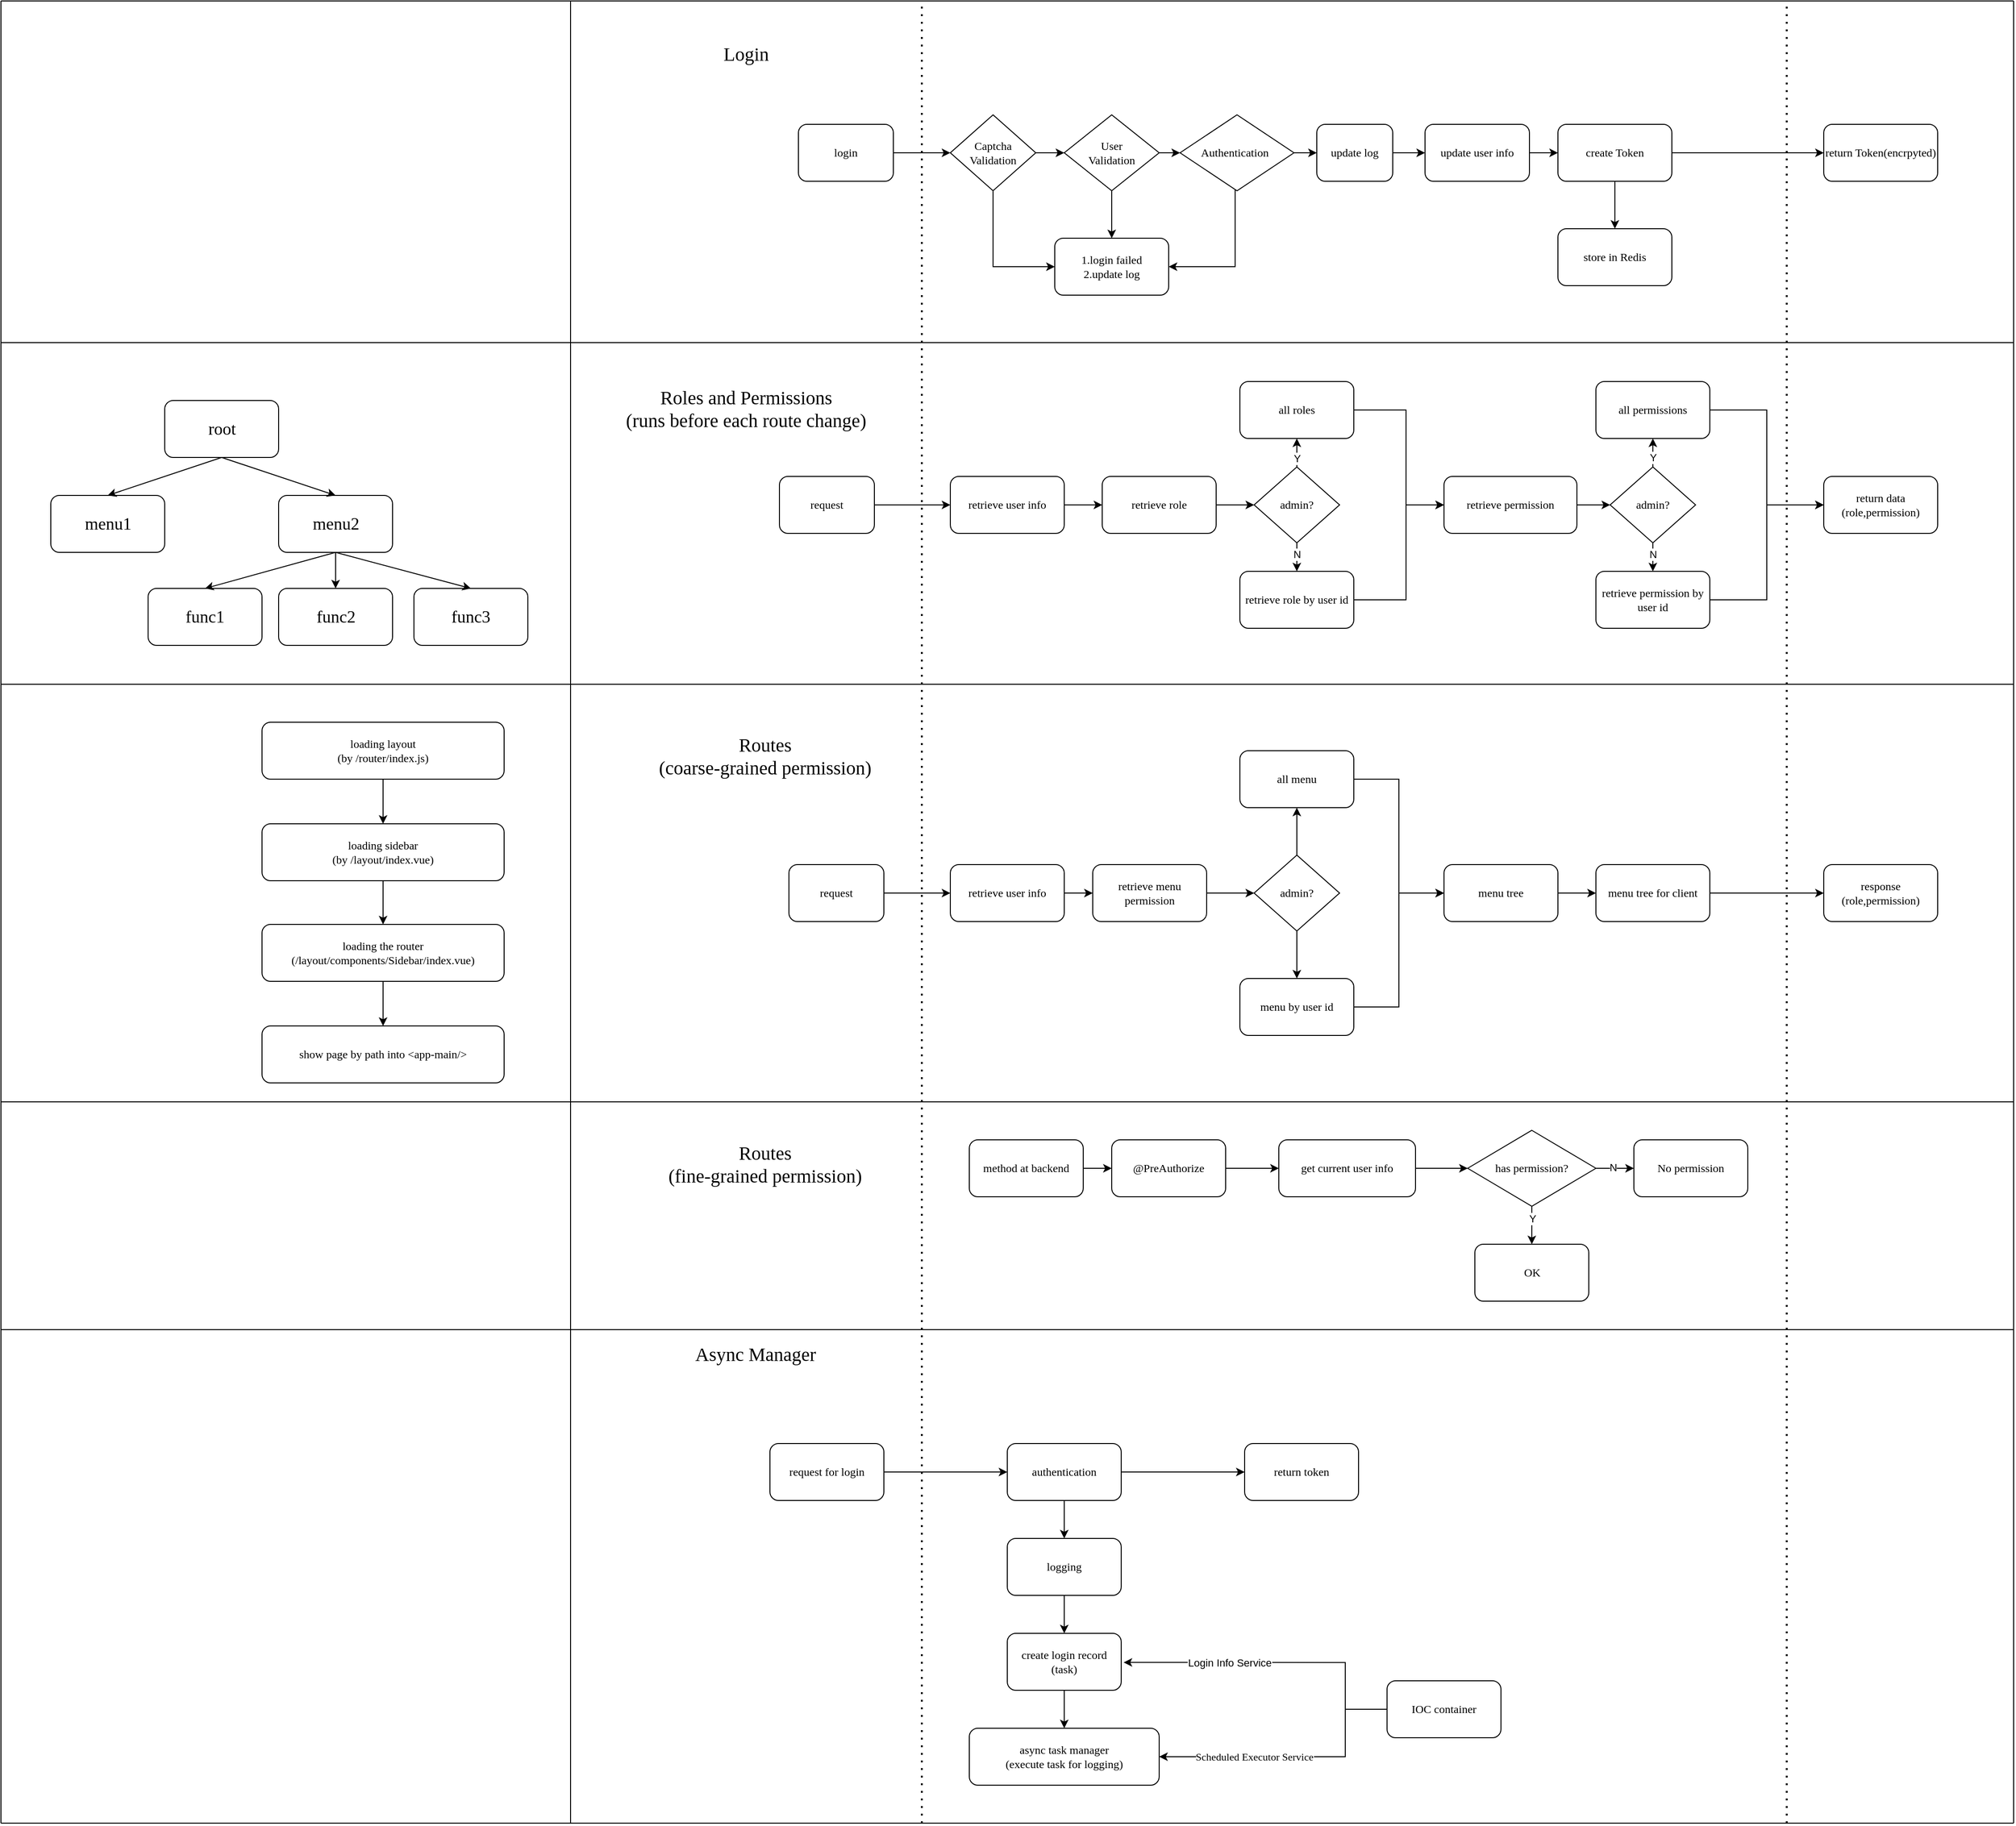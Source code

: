 <mxfile version="26.0.14" pages="2">
  <diagram name="Page-1" id="rQqcl2kig_iTycEZi-9l">
    <mxGraphModel dx="3664" dy="2986" grid="1" gridSize="10" guides="1" tooltips="1" connect="1" arrows="1" fold="1" page="1" pageScale="1" pageWidth="850" pageHeight="1100" math="0" shadow="0">
      <root>
        <mxCell id="0" />
        <mxCell id="1" parent="0" />
        <mxCell id="m5d_hZIyM7z54G5IkSNM-12" value="" style="edgeStyle=orthogonalEdgeStyle;rounded=0;orthogonalLoop=1;jettySize=auto;html=1;fontFamily=Verdana;fontSize=12;" parent="1" source="eg8aC_I5qG92ozN-rTJt-1" target="m5d_hZIyM7z54G5IkSNM-1" edge="1">
          <mxGeometry relative="1" as="geometry" />
        </mxCell>
        <mxCell id="eg8aC_I5qG92ozN-rTJt-1" value="&lt;font&gt;login&lt;/font&gt;" style="rounded=1;whiteSpace=wrap;html=1;fontFamily=Verdana;fontSize=12;" parent="1" vertex="1">
          <mxGeometry x="240" y="130" width="100" height="60" as="geometry" />
        </mxCell>
        <mxCell id="eg8aC_I5qG92ozN-rTJt-2" value="" style="endArrow=none;dashed=1;html=1;dashPattern=1 3;strokeWidth=2;rounded=0;fontFamily=Verdana;fontSize=12;" parent="1" edge="1">
          <mxGeometry width="50" height="50" relative="1" as="geometry">
            <mxPoint x="370" y="1920" as="sourcePoint" />
            <mxPoint x="370" as="targetPoint" />
          </mxGeometry>
        </mxCell>
        <mxCell id="m5d_hZIyM7z54G5IkSNM-14" style="edgeStyle=orthogonalEdgeStyle;rounded=0;orthogonalLoop=1;jettySize=auto;html=1;entryX=0;entryY=0.5;entryDx=0;entryDy=0;" parent="1" source="m5d_hZIyM7z54G5IkSNM-1" target="m5d_hZIyM7z54G5IkSNM-4" edge="1">
          <mxGeometry relative="1" as="geometry">
            <Array as="points">
              <mxPoint x="445" y="280" />
            </Array>
          </mxGeometry>
        </mxCell>
        <mxCell id="m5d_hZIyM7z54G5IkSNM-16" value="" style="edgeStyle=orthogonalEdgeStyle;rounded=0;orthogonalLoop=1;jettySize=auto;html=1;" parent="1" source="m5d_hZIyM7z54G5IkSNM-1" target="m5d_hZIyM7z54G5IkSNM-2" edge="1">
          <mxGeometry relative="1" as="geometry" />
        </mxCell>
        <mxCell id="m5d_hZIyM7z54G5IkSNM-1" value="&lt;font&gt;Captcha&lt;br&gt;Validation&lt;/font&gt;" style="rhombus;whiteSpace=wrap;html=1;fontFamily=Verdana;fontSize=12;" parent="1" vertex="1">
          <mxGeometry x="400" y="120" width="90" height="80" as="geometry" />
        </mxCell>
        <mxCell id="m5d_hZIyM7z54G5IkSNM-13" value="" style="edgeStyle=orthogonalEdgeStyle;rounded=0;orthogonalLoop=1;jettySize=auto;html=1;" parent="1" source="m5d_hZIyM7z54G5IkSNM-2" target="m5d_hZIyM7z54G5IkSNM-4" edge="1">
          <mxGeometry relative="1" as="geometry" />
        </mxCell>
        <mxCell id="m5d_hZIyM7z54G5IkSNM-17" value="" style="edgeStyle=orthogonalEdgeStyle;rounded=0;orthogonalLoop=1;jettySize=auto;html=1;" parent="1" source="m5d_hZIyM7z54G5IkSNM-2" target="m5d_hZIyM7z54G5IkSNM-3" edge="1">
          <mxGeometry relative="1" as="geometry" />
        </mxCell>
        <mxCell id="m5d_hZIyM7z54G5IkSNM-2" value="User&lt;div&gt;Validation&lt;/div&gt;" style="rhombus;whiteSpace=wrap;html=1;fontFamily=Verdana;fontSize=12;" parent="1" vertex="1">
          <mxGeometry x="520" y="120" width="100" height="80" as="geometry" />
        </mxCell>
        <mxCell id="m5d_hZIyM7z54G5IkSNM-15" style="edgeStyle=orthogonalEdgeStyle;rounded=0;orthogonalLoop=1;jettySize=auto;html=1;entryX=1;entryY=0.5;entryDx=0;entryDy=0;" parent="1" source="m5d_hZIyM7z54G5IkSNM-3" target="m5d_hZIyM7z54G5IkSNM-4" edge="1">
          <mxGeometry relative="1" as="geometry">
            <Array as="points">
              <mxPoint x="700" y="280" />
            </Array>
          </mxGeometry>
        </mxCell>
        <mxCell id="m5d_hZIyM7z54G5IkSNM-18" value="" style="edgeStyle=orthogonalEdgeStyle;rounded=0;orthogonalLoop=1;jettySize=auto;html=1;" parent="1" source="m5d_hZIyM7z54G5IkSNM-3" target="m5d_hZIyM7z54G5IkSNM-6" edge="1">
          <mxGeometry relative="1" as="geometry" />
        </mxCell>
        <mxCell id="m5d_hZIyM7z54G5IkSNM-3" value="&lt;div style=&quot;text-align: center;&quot;&gt;&lt;span style=&quot;background-color: transparent; color: light-dark(rgb(0, 0, 0), rgb(255, 255, 255));&quot;&gt;Authentication&lt;/span&gt;&lt;span style=&quot;background-color: transparent; color: light-dark(rgb(0, 0, 0), rgb(255, 255, 255)); white-space: pre;&quot;&gt;&#x9;&lt;/span&gt;&lt;/div&gt;" style="rhombus;whiteSpace=wrap;html=1;fontFamily=Verdana;fontSize=12;align=right;" parent="1" vertex="1">
          <mxGeometry x="642" y="120" width="120" height="80" as="geometry" />
        </mxCell>
        <mxCell id="m5d_hZIyM7z54G5IkSNM-4" value="1.login failed&lt;div&gt;2.update log&lt;/div&gt;" style="rounded=1;whiteSpace=wrap;html=1;fontFamily=Verdana;align=center;fontSize=12;" parent="1" vertex="1">
          <mxGeometry x="510" y="250" width="120" height="60" as="geometry" />
        </mxCell>
        <mxCell id="m5d_hZIyM7z54G5IkSNM-19" value="" style="edgeStyle=orthogonalEdgeStyle;rounded=0;orthogonalLoop=1;jettySize=auto;html=1;" parent="1" source="m5d_hZIyM7z54G5IkSNM-6" target="m5d_hZIyM7z54G5IkSNM-7" edge="1">
          <mxGeometry relative="1" as="geometry" />
        </mxCell>
        <mxCell id="m5d_hZIyM7z54G5IkSNM-6" value="update log" style="rounded=1;whiteSpace=wrap;html=1;fontFamily=Verdana;fontSize=12;" parent="1" vertex="1">
          <mxGeometry x="786" y="130" width="80" height="60" as="geometry" />
        </mxCell>
        <mxCell id="m5d_hZIyM7z54G5IkSNM-20" value="" style="edgeStyle=orthogonalEdgeStyle;rounded=0;orthogonalLoop=1;jettySize=auto;html=1;" parent="1" source="m5d_hZIyM7z54G5IkSNM-7" target="m5d_hZIyM7z54G5IkSNM-8" edge="1">
          <mxGeometry relative="1" as="geometry" />
        </mxCell>
        <mxCell id="m5d_hZIyM7z54G5IkSNM-7" value="update user info" style="rounded=1;whiteSpace=wrap;html=1;fontFamily=Verdana;fontSize=12;" parent="1" vertex="1">
          <mxGeometry x="900" y="130" width="110" height="60" as="geometry" />
        </mxCell>
        <mxCell id="m5d_hZIyM7z54G5IkSNM-21" value="" style="edgeStyle=orthogonalEdgeStyle;rounded=0;orthogonalLoop=1;jettySize=auto;html=1;" parent="1" source="m5d_hZIyM7z54G5IkSNM-8" target="m5d_hZIyM7z54G5IkSNM-9" edge="1">
          <mxGeometry relative="1" as="geometry" />
        </mxCell>
        <mxCell id="m5d_hZIyM7z54G5IkSNM-22" value="" style="edgeStyle=orthogonalEdgeStyle;rounded=0;orthogonalLoop=1;jettySize=auto;html=1;" parent="1" source="m5d_hZIyM7z54G5IkSNM-8" target="m5d_hZIyM7z54G5IkSNM-10" edge="1">
          <mxGeometry relative="1" as="geometry" />
        </mxCell>
        <mxCell id="m5d_hZIyM7z54G5IkSNM-8" value="create Token" style="rounded=1;whiteSpace=wrap;html=1;fontFamily=Verdana;fontSize=12;" parent="1" vertex="1">
          <mxGeometry x="1040" y="130" width="120" height="60" as="geometry" />
        </mxCell>
        <mxCell id="m5d_hZIyM7z54G5IkSNM-9" value="store in Redis" style="rounded=1;whiteSpace=wrap;html=1;fontFamily=Verdana;fontSize=12;" parent="1" vertex="1">
          <mxGeometry x="1040" y="240" width="120" height="60" as="geometry" />
        </mxCell>
        <mxCell id="m5d_hZIyM7z54G5IkSNM-10" value="return Token(encrpyted)" style="rounded=1;whiteSpace=wrap;html=1;fontFamily=Verdana;fontSize=12;" parent="1" vertex="1">
          <mxGeometry x="1320" y="130" width="120" height="60" as="geometry" />
        </mxCell>
        <mxCell id="m5d_hZIyM7z54G5IkSNM-11" value="" style="endArrow=none;dashed=1;html=1;dashPattern=1 3;strokeWidth=2;rounded=0;fontFamily=Verdana;fontSize=12;" parent="1" edge="1">
          <mxGeometry width="50" height="50" relative="1" as="geometry">
            <mxPoint x="1281" y="1920" as="sourcePoint" />
            <mxPoint x="1281" as="targetPoint" />
          </mxGeometry>
        </mxCell>
        <mxCell id="m5d_hZIyM7z54G5IkSNM-23" value="&lt;font style=&quot;font-size: 20px;&quot; face=&quot;Verdana&quot;&gt;Login&lt;/font&gt;" style="text;html=1;align=center;verticalAlign=middle;whiteSpace=wrap;rounded=0;" parent="1" vertex="1">
          <mxGeometry x="120" y="40" width="130" height="30" as="geometry" />
        </mxCell>
        <mxCell id="m5d_hZIyM7z54G5IkSNM-24" value="&lt;font style=&quot;&quot; face=&quot;Verdana&quot;&gt;&lt;span style=&quot;font-size: 20px;&quot;&gt;&lt;br&gt;&lt;/span&gt;&lt;/font&gt;&lt;span style=&quot;font-family: Verdana; font-size: 20px;&quot;&gt;Roles and Permissions&lt;/span&gt;&lt;font style=&quot;&quot; face=&quot;Verdana&quot;&gt;&lt;span style=&quot;font-size: 20px;&quot;&gt;&lt;br&gt;(&lt;/span&gt;&lt;/font&gt;&lt;span style=&quot;font-family: Verdana; font-size: 20px;&quot;&gt;runs before each route change)&lt;/span&gt;&lt;font face=&quot;Verdana&quot;&gt;&lt;br&gt;&lt;/font&gt;" style="text;html=1;align=center;verticalAlign=middle;whiteSpace=wrap;rounded=0;" parent="1" vertex="1">
          <mxGeometry x="-10" y="382" width="390" height="69" as="geometry" />
        </mxCell>
        <mxCell id="m5d_hZIyM7z54G5IkSNM-27" value="" style="edgeStyle=orthogonalEdgeStyle;rounded=0;orthogonalLoop=1;jettySize=auto;html=1;" parent="1" source="m5d_hZIyM7z54G5IkSNM-25" target="m5d_hZIyM7z54G5IkSNM-26" edge="1">
          <mxGeometry relative="1" as="geometry" />
        </mxCell>
        <mxCell id="m5d_hZIyM7z54G5IkSNM-25" value="request" style="rounded=1;whiteSpace=wrap;html=1;fontFamily=Verdana;fontSize=12;" parent="1" vertex="1">
          <mxGeometry x="220" y="501" width="100" height="60" as="geometry" />
        </mxCell>
        <mxCell id="m5d_hZIyM7z54G5IkSNM-29" value="" style="edgeStyle=orthogonalEdgeStyle;rounded=0;orthogonalLoop=1;jettySize=auto;html=1;" parent="1" source="m5d_hZIyM7z54G5IkSNM-26" target="m5d_hZIyM7z54G5IkSNM-28" edge="1">
          <mxGeometry relative="1" as="geometry" />
        </mxCell>
        <mxCell id="m5d_hZIyM7z54G5IkSNM-26" value="retrieve user info" style="rounded=1;whiteSpace=wrap;html=1;fontFamily=Verdana;fontSize=12;" parent="1" vertex="1">
          <mxGeometry x="400" y="501" width="120" height="60" as="geometry" />
        </mxCell>
        <mxCell id="m5d_hZIyM7z54G5IkSNM-35" value="" style="edgeStyle=orthogonalEdgeStyle;rounded=0;orthogonalLoop=1;jettySize=auto;html=1;" parent="1" source="m5d_hZIyM7z54G5IkSNM-28" target="m5d_hZIyM7z54G5IkSNM-30" edge="1">
          <mxGeometry relative="1" as="geometry" />
        </mxCell>
        <mxCell id="m5d_hZIyM7z54G5IkSNM-28" value="retrieve role" style="rounded=1;whiteSpace=wrap;html=1;fontFamily=Verdana;fontSize=12;" parent="1" vertex="1">
          <mxGeometry x="560" y="501" width="120" height="60" as="geometry" />
        </mxCell>
        <mxCell id="m5d_hZIyM7z54G5IkSNM-33" value="" style="edgeStyle=orthogonalEdgeStyle;rounded=0;orthogonalLoop=1;jettySize=auto;html=1;" parent="1" source="m5d_hZIyM7z54G5IkSNM-30" target="m5d_hZIyM7z54G5IkSNM-31" edge="1">
          <mxGeometry relative="1" as="geometry" />
        </mxCell>
        <mxCell id="m5d_hZIyM7z54G5IkSNM-42" value="N" style="edgeLabel;html=1;align=center;verticalAlign=middle;resizable=0;points=[];" parent="m5d_hZIyM7z54G5IkSNM-33" vertex="1" connectable="0">
          <mxGeometry x="0.129" y="-1" relative="1" as="geometry">
            <mxPoint x="-1" as="offset" />
          </mxGeometry>
        </mxCell>
        <mxCell id="m5d_hZIyM7z54G5IkSNM-36" value="" style="edgeStyle=orthogonalEdgeStyle;rounded=0;orthogonalLoop=1;jettySize=auto;html=1;" parent="1" source="m5d_hZIyM7z54G5IkSNM-30" target="m5d_hZIyM7z54G5IkSNM-34" edge="1">
          <mxGeometry relative="1" as="geometry" />
        </mxCell>
        <mxCell id="m5d_hZIyM7z54G5IkSNM-41" value="Y" style="edgeLabel;html=1;align=center;verticalAlign=middle;resizable=0;points=[];" parent="m5d_hZIyM7z54G5IkSNM-36" vertex="1" connectable="0">
          <mxGeometry x="-0.64" y="-1" relative="1" as="geometry">
            <mxPoint x="-1" as="offset" />
          </mxGeometry>
        </mxCell>
        <mxCell id="m5d_hZIyM7z54G5IkSNM-30" value="admin?" style="rhombus;whiteSpace=wrap;html=1;fontFamily=Verdana;fontSize=12;" parent="1" vertex="1">
          <mxGeometry x="720" y="491" width="90" height="80" as="geometry" />
        </mxCell>
        <mxCell id="m5d_hZIyM7z54G5IkSNM-38" style="edgeStyle=orthogonalEdgeStyle;rounded=0;orthogonalLoop=1;jettySize=auto;html=1;entryX=0;entryY=0.5;entryDx=0;entryDy=0;" parent="1" source="m5d_hZIyM7z54G5IkSNM-31" target="m5d_hZIyM7z54G5IkSNM-37" edge="1">
          <mxGeometry relative="1" as="geometry">
            <Array as="points">
              <mxPoint x="880" y="631" />
              <mxPoint x="880" y="531" />
            </Array>
          </mxGeometry>
        </mxCell>
        <mxCell id="m5d_hZIyM7z54G5IkSNM-31" value="retrieve role by user id" style="rounded=1;whiteSpace=wrap;html=1;fontFamily=Verdana;fontSize=12;" parent="1" vertex="1">
          <mxGeometry x="705" y="601" width="120" height="60" as="geometry" />
        </mxCell>
        <mxCell id="m5d_hZIyM7z54G5IkSNM-39" style="edgeStyle=orthogonalEdgeStyle;rounded=0;orthogonalLoop=1;jettySize=auto;html=1;entryX=0;entryY=0.5;entryDx=0;entryDy=0;" parent="1" source="m5d_hZIyM7z54G5IkSNM-34" target="m5d_hZIyM7z54G5IkSNM-37" edge="1">
          <mxGeometry relative="1" as="geometry">
            <mxPoint x="890" y="531" as="targetPoint" />
            <Array as="points">
              <mxPoint x="880" y="431" />
              <mxPoint x="880" y="531" />
            </Array>
          </mxGeometry>
        </mxCell>
        <mxCell id="m5d_hZIyM7z54G5IkSNM-34" value="all roles" style="rounded=1;whiteSpace=wrap;html=1;fontFamily=Verdana;fontSize=12;" parent="1" vertex="1">
          <mxGeometry x="705" y="401" width="120" height="60" as="geometry" />
        </mxCell>
        <mxCell id="m5d_hZIyM7z54G5IkSNM-46" value="" style="edgeStyle=orthogonalEdgeStyle;rounded=0;orthogonalLoop=1;jettySize=auto;html=1;" parent="1" source="m5d_hZIyM7z54G5IkSNM-37" target="m5d_hZIyM7z54G5IkSNM-43" edge="1">
          <mxGeometry relative="1" as="geometry" />
        </mxCell>
        <mxCell id="m5d_hZIyM7z54G5IkSNM-37" value="retrieve permission" style="rounded=1;whiteSpace=wrap;html=1;fontFamily=Verdana;fontSize=12;" parent="1" vertex="1">
          <mxGeometry x="920" y="501" width="140" height="60" as="geometry" />
        </mxCell>
        <mxCell id="m5d_hZIyM7z54G5IkSNM-47" value="" style="edgeStyle=orthogonalEdgeStyle;rounded=0;orthogonalLoop=1;jettySize=auto;html=1;" parent="1" source="m5d_hZIyM7z54G5IkSNM-43" target="m5d_hZIyM7z54G5IkSNM-44" edge="1">
          <mxGeometry relative="1" as="geometry" />
        </mxCell>
        <mxCell id="m5d_hZIyM7z54G5IkSNM-54" value="Y" style="edgeLabel;html=1;align=center;verticalAlign=middle;resizable=0;points=[];" parent="m5d_hZIyM7z54G5IkSNM-47" vertex="1" connectable="0">
          <mxGeometry x="-0.349" relative="1" as="geometry">
            <mxPoint y="6" as="offset" />
          </mxGeometry>
        </mxCell>
        <mxCell id="m5d_hZIyM7z54G5IkSNM-48" value="" style="edgeStyle=orthogonalEdgeStyle;rounded=0;orthogonalLoop=1;jettySize=auto;html=1;" parent="1" source="m5d_hZIyM7z54G5IkSNM-43" target="m5d_hZIyM7z54G5IkSNM-45" edge="1">
          <mxGeometry relative="1" as="geometry">
            <Array as="points">
              <mxPoint x="1140" y="580" />
              <mxPoint x="1140" y="580" />
            </Array>
          </mxGeometry>
        </mxCell>
        <mxCell id="m5d_hZIyM7z54G5IkSNM-55" value="N" style="edgeLabel;html=1;align=center;verticalAlign=middle;resizable=0;points=[];" parent="m5d_hZIyM7z54G5IkSNM-48" vertex="1" connectable="0">
          <mxGeometry x="-0.22" y="1" relative="1" as="geometry">
            <mxPoint x="-1" as="offset" />
          </mxGeometry>
        </mxCell>
        <mxCell id="m5d_hZIyM7z54G5IkSNM-43" value="admin?" style="rhombus;whiteSpace=wrap;html=1;fontFamily=Verdana;fontSize=12;" parent="1" vertex="1">
          <mxGeometry x="1095" y="491" width="90" height="80" as="geometry" />
        </mxCell>
        <mxCell id="m5d_hZIyM7z54G5IkSNM-51" style="edgeStyle=orthogonalEdgeStyle;rounded=0;orthogonalLoop=1;jettySize=auto;html=1;entryX=0;entryY=0.5;entryDx=0;entryDy=0;" parent="1" source="m5d_hZIyM7z54G5IkSNM-44" target="m5d_hZIyM7z54G5IkSNM-49" edge="1">
          <mxGeometry relative="1" as="geometry" />
        </mxCell>
        <mxCell id="m5d_hZIyM7z54G5IkSNM-44" value="all permissions" style="rounded=1;whiteSpace=wrap;html=1;fontFamily=Verdana;fontSize=12;" parent="1" vertex="1">
          <mxGeometry x="1080" y="401" width="120" height="60" as="geometry" />
        </mxCell>
        <mxCell id="m5d_hZIyM7z54G5IkSNM-52" style="edgeStyle=orthogonalEdgeStyle;rounded=0;orthogonalLoop=1;jettySize=auto;html=1;entryX=0;entryY=0.5;entryDx=0;entryDy=0;" parent="1" source="m5d_hZIyM7z54G5IkSNM-45" target="m5d_hZIyM7z54G5IkSNM-49" edge="1">
          <mxGeometry relative="1" as="geometry" />
        </mxCell>
        <mxCell id="m5d_hZIyM7z54G5IkSNM-45" value="retrieve permission by user id" style="rounded=1;whiteSpace=wrap;html=1;fontFamily=Verdana;fontSize=12;" parent="1" vertex="1">
          <mxGeometry x="1080" y="601" width="120" height="60" as="geometry" />
        </mxCell>
        <mxCell id="m5d_hZIyM7z54G5IkSNM-49" value="return data&lt;br&gt;(role,permission)" style="rounded=1;whiteSpace=wrap;html=1;fontFamily=Verdana;fontSize=12;" parent="1" vertex="1">
          <mxGeometry x="1320" y="501" width="120" height="60" as="geometry" />
        </mxCell>
        <mxCell id="m5d_hZIyM7z54G5IkSNM-56" value="&lt;font face=&quot;Verdana&quot;&gt;&lt;span style=&quot;font-size: 20px;&quot;&gt;Routes&lt;br&gt;(coarse-grained permission)&lt;/span&gt;&lt;/font&gt;" style="text;html=1;align=center;verticalAlign=middle;whiteSpace=wrap;rounded=0;" parent="1" vertex="1">
          <mxGeometry x="10" y="760" width="390" height="69" as="geometry" />
        </mxCell>
        <mxCell id="m5d_hZIyM7z54G5IkSNM-57" value="root" style="rounded=1;whiteSpace=wrap;html=1;fontSize=18;fontFamily=Verdana;" parent="1" vertex="1">
          <mxGeometry x="-427.5" y="421" width="120" height="60" as="geometry" />
        </mxCell>
        <mxCell id="m5d_hZIyM7z54G5IkSNM-58" value="menu1" style="rounded=1;whiteSpace=wrap;html=1;fontSize=18;fontFamily=Verdana;" parent="1" vertex="1">
          <mxGeometry x="-547.5" y="521" width="120" height="60" as="geometry" />
        </mxCell>
        <mxCell id="m5d_hZIyM7z54G5IkSNM-59" value="menu2" style="rounded=1;whiteSpace=wrap;html=1;fontSize=18;fontFamily=Verdana;" parent="1" vertex="1">
          <mxGeometry x="-307.5" y="521" width="120" height="60" as="geometry" />
        </mxCell>
        <mxCell id="CBuKBtikBDBGnHLjB644-8" value="" style="edgeStyle=orthogonalEdgeStyle;rounded=0;orthogonalLoop=1;jettySize=auto;html=1;" parent="1" source="CBuKBtikBDBGnHLjB644-1" target="CBuKBtikBDBGnHLjB644-2" edge="1">
          <mxGeometry relative="1" as="geometry" />
        </mxCell>
        <mxCell id="CBuKBtikBDBGnHLjB644-1" value="loading layout&lt;br&gt;(by /router/index.js)" style="rounded=1;whiteSpace=wrap;html=1;fontFamily=Verdana;fontSize=12;" parent="1" vertex="1">
          <mxGeometry x="-325" y="760" width="255" height="60" as="geometry" />
        </mxCell>
        <mxCell id="CBuKBtikBDBGnHLjB644-9" value="" style="edgeStyle=orthogonalEdgeStyle;rounded=0;orthogonalLoop=1;jettySize=auto;html=1;" parent="1" source="CBuKBtikBDBGnHLjB644-2" target="CBuKBtikBDBGnHLjB644-3" edge="1">
          <mxGeometry relative="1" as="geometry" />
        </mxCell>
        <mxCell id="CBuKBtikBDBGnHLjB644-2" value="loading sidebar&lt;br&gt;(by /layout/index.vue)" style="rounded=1;whiteSpace=wrap;html=1;fontFamily=Verdana;fontSize=12;" parent="1" vertex="1">
          <mxGeometry x="-325" y="867" width="255" height="60" as="geometry" />
        </mxCell>
        <mxCell id="CBuKBtikBDBGnHLjB644-10" value="" style="edgeStyle=orthogonalEdgeStyle;rounded=0;orthogonalLoop=1;jettySize=auto;html=1;" parent="1" source="CBuKBtikBDBGnHLjB644-3" target="CBuKBtikBDBGnHLjB644-4" edge="1">
          <mxGeometry relative="1" as="geometry" />
        </mxCell>
        <mxCell id="CBuKBtikBDBGnHLjB644-3" value="loading the router&lt;br&gt;(/layout/components/Sidebar/index.vue)" style="rounded=1;whiteSpace=wrap;html=1;fontFamily=Verdana;fontSize=12;" parent="1" vertex="1">
          <mxGeometry x="-325" y="973" width="255" height="60" as="geometry" />
        </mxCell>
        <mxCell id="CBuKBtikBDBGnHLjB644-4" value="show page by path into &amp;lt;app-main/&amp;gt;" style="rounded=1;whiteSpace=wrap;html=1;fontFamily=Verdana;fontSize=12;" parent="1" vertex="1">
          <mxGeometry x="-325" y="1080" width="255" height="60" as="geometry" />
        </mxCell>
        <mxCell id="CBuKBtikBDBGnHLjB644-14" value="" style="edgeStyle=orthogonalEdgeStyle;rounded=0;orthogonalLoop=1;jettySize=auto;html=1;" parent="1" source="CBuKBtikBDBGnHLjB644-11" target="CBuKBtikBDBGnHLjB644-12" edge="1">
          <mxGeometry relative="1" as="geometry" />
        </mxCell>
        <mxCell id="CBuKBtikBDBGnHLjB644-11" value="request" style="rounded=1;whiteSpace=wrap;html=1;fontFamily=Verdana;fontSize=12;" parent="1" vertex="1">
          <mxGeometry x="230" y="910" width="100" height="60" as="geometry" />
        </mxCell>
        <mxCell id="CBuKBtikBDBGnHLjB644-15" value="" style="edgeStyle=orthogonalEdgeStyle;rounded=0;orthogonalLoop=1;jettySize=auto;html=1;" parent="1" source="CBuKBtikBDBGnHLjB644-12" target="CBuKBtikBDBGnHLjB644-13" edge="1">
          <mxGeometry relative="1" as="geometry" />
        </mxCell>
        <mxCell id="CBuKBtikBDBGnHLjB644-12" value="retrieve user info" style="rounded=1;whiteSpace=wrap;html=1;fontFamily=Verdana;fontSize=12;" parent="1" vertex="1">
          <mxGeometry x="400" y="910" width="120" height="60" as="geometry" />
        </mxCell>
        <mxCell id="CBuKBtikBDBGnHLjB644-17" value="" style="edgeStyle=orthogonalEdgeStyle;rounded=0;orthogonalLoop=1;jettySize=auto;html=1;" parent="1" source="CBuKBtikBDBGnHLjB644-13" target="CBuKBtikBDBGnHLjB644-16" edge="1">
          <mxGeometry relative="1" as="geometry" />
        </mxCell>
        <mxCell id="CBuKBtikBDBGnHLjB644-13" value="retrieve menu permission" style="rounded=1;whiteSpace=wrap;html=1;fontFamily=Verdana;fontSize=12;" parent="1" vertex="1">
          <mxGeometry x="550" y="910" width="120" height="60" as="geometry" />
        </mxCell>
        <mxCell id="CBuKBtikBDBGnHLjB644-20" value="" style="edgeStyle=orthogonalEdgeStyle;rounded=0;orthogonalLoop=1;jettySize=auto;html=1;" parent="1" source="CBuKBtikBDBGnHLjB644-16" target="CBuKBtikBDBGnHLjB644-19" edge="1">
          <mxGeometry relative="1" as="geometry" />
        </mxCell>
        <mxCell id="CBuKBtikBDBGnHLjB644-21" value="" style="edgeStyle=orthogonalEdgeStyle;rounded=0;orthogonalLoop=1;jettySize=auto;html=1;" parent="1" source="CBuKBtikBDBGnHLjB644-16" target="CBuKBtikBDBGnHLjB644-18" edge="1">
          <mxGeometry relative="1" as="geometry" />
        </mxCell>
        <mxCell id="CBuKBtikBDBGnHLjB644-16" value="admin?" style="rhombus;whiteSpace=wrap;html=1;fontFamily=Verdana;fontSize=12;" parent="1" vertex="1">
          <mxGeometry x="720" y="900" width="90" height="80" as="geometry" />
        </mxCell>
        <mxCell id="CBuKBtikBDBGnHLjB644-23" style="edgeStyle=orthogonalEdgeStyle;rounded=0;orthogonalLoop=1;jettySize=auto;html=1;entryX=0;entryY=0.5;entryDx=0;entryDy=0;" parent="1" source="CBuKBtikBDBGnHLjB644-18" target="CBuKBtikBDBGnHLjB644-22" edge="1">
          <mxGeometry relative="1" as="geometry" />
        </mxCell>
        <mxCell id="CBuKBtikBDBGnHLjB644-18" value="all menu" style="rounded=1;whiteSpace=wrap;html=1;fontFamily=Verdana;fontSize=12;" parent="1" vertex="1">
          <mxGeometry x="705" y="790" width="120" height="60" as="geometry" />
        </mxCell>
        <mxCell id="CBuKBtikBDBGnHLjB644-24" style="edgeStyle=orthogonalEdgeStyle;rounded=0;orthogonalLoop=1;jettySize=auto;html=1;entryX=0;entryY=0.5;entryDx=0;entryDy=0;" parent="1" source="CBuKBtikBDBGnHLjB644-19" target="CBuKBtikBDBGnHLjB644-22" edge="1">
          <mxGeometry relative="1" as="geometry" />
        </mxCell>
        <mxCell id="CBuKBtikBDBGnHLjB644-19" value="menu by user id" style="rounded=1;whiteSpace=wrap;html=1;fontFamily=Verdana;fontSize=12;" parent="1" vertex="1">
          <mxGeometry x="705" y="1030" width="120" height="60" as="geometry" />
        </mxCell>
        <mxCell id="CBuKBtikBDBGnHLjB644-26" value="" style="edgeStyle=orthogonalEdgeStyle;rounded=0;orthogonalLoop=1;jettySize=auto;html=1;" parent="1" source="CBuKBtikBDBGnHLjB644-22" target="CBuKBtikBDBGnHLjB644-25" edge="1">
          <mxGeometry relative="1" as="geometry" />
        </mxCell>
        <mxCell id="CBuKBtikBDBGnHLjB644-22" value="menu tree" style="rounded=1;whiteSpace=wrap;html=1;fontFamily=Verdana;fontSize=12;" parent="1" vertex="1">
          <mxGeometry x="920" y="910" width="120" height="60" as="geometry" />
        </mxCell>
        <mxCell id="CBuKBtikBDBGnHLjB644-28" value="" style="edgeStyle=orthogonalEdgeStyle;rounded=0;orthogonalLoop=1;jettySize=auto;html=1;" parent="1" source="CBuKBtikBDBGnHLjB644-25" target="CBuKBtikBDBGnHLjB644-27" edge="1">
          <mxGeometry relative="1" as="geometry" />
        </mxCell>
        <mxCell id="CBuKBtikBDBGnHLjB644-25" value="menu tree for client" style="rounded=1;whiteSpace=wrap;html=1;fontFamily=Verdana;fontSize=12;" parent="1" vertex="1">
          <mxGeometry x="1080" y="910" width="120" height="60" as="geometry" />
        </mxCell>
        <mxCell id="CBuKBtikBDBGnHLjB644-27" value="response&lt;br&gt;(role,permission)" style="rounded=1;whiteSpace=wrap;html=1;fontFamily=Verdana;fontSize=12;" parent="1" vertex="1">
          <mxGeometry x="1320" y="910" width="120" height="60" as="geometry" />
        </mxCell>
        <mxCell id="CBuKBtikBDBGnHLjB644-29" value="&lt;font face=&quot;Verdana&quot;&gt;&lt;span style=&quot;font-size: 20px;&quot;&gt;Routes&lt;br&gt;(fine-grained permission)&lt;/span&gt;&lt;/font&gt;" style="text;html=1;align=center;verticalAlign=middle;whiteSpace=wrap;rounded=0;" parent="1" vertex="1">
          <mxGeometry x="10" y="1190" width="390" height="69" as="geometry" />
        </mxCell>
        <mxCell id="CBuKBtikBDBGnHLjB644-32" value="" style="edgeStyle=orthogonalEdgeStyle;rounded=0;orthogonalLoop=1;jettySize=auto;html=1;" parent="1" source="CBuKBtikBDBGnHLjB644-30" target="CBuKBtikBDBGnHLjB644-31" edge="1">
          <mxGeometry relative="1" as="geometry" />
        </mxCell>
        <mxCell id="CBuKBtikBDBGnHLjB644-30" value="method at backend" style="rounded=1;whiteSpace=wrap;html=1;fontFamily=Verdana;fontSize=12;" parent="1" vertex="1">
          <mxGeometry x="420" y="1200" width="120" height="60" as="geometry" />
        </mxCell>
        <mxCell id="CBuKBtikBDBGnHLjB644-35" value="" style="edgeStyle=orthogonalEdgeStyle;rounded=0;orthogonalLoop=1;jettySize=auto;html=1;" parent="1" source="CBuKBtikBDBGnHLjB644-31" target="CBuKBtikBDBGnHLjB644-33" edge="1">
          <mxGeometry relative="1" as="geometry" />
        </mxCell>
        <mxCell id="CBuKBtikBDBGnHLjB644-31" value="@PreAuthorize" style="rounded=1;whiteSpace=wrap;html=1;fontFamily=Verdana;fontSize=12;" parent="1" vertex="1">
          <mxGeometry x="570" y="1200" width="120" height="60" as="geometry" />
        </mxCell>
        <mxCell id="CBuKBtikBDBGnHLjB644-36" value="" style="edgeStyle=orthogonalEdgeStyle;rounded=0;orthogonalLoop=1;jettySize=auto;html=1;" parent="1" source="CBuKBtikBDBGnHLjB644-33" target="CBuKBtikBDBGnHLjB644-34" edge="1">
          <mxGeometry relative="1" as="geometry" />
        </mxCell>
        <mxCell id="CBuKBtikBDBGnHLjB644-33" value="get current user info" style="rounded=1;whiteSpace=wrap;html=1;fontFamily=Verdana;fontSize=12;" parent="1" vertex="1">
          <mxGeometry x="746" y="1200" width="144" height="60" as="geometry" />
        </mxCell>
        <mxCell id="CBuKBtikBDBGnHLjB644-38" value="" style="edgeStyle=orthogonalEdgeStyle;rounded=0;orthogonalLoop=1;jettySize=auto;html=1;" parent="1" source="CBuKBtikBDBGnHLjB644-34" target="CBuKBtikBDBGnHLjB644-37" edge="1">
          <mxGeometry relative="1" as="geometry" />
        </mxCell>
        <mxCell id="CBuKBtikBDBGnHLjB644-42" value="Y" style="edgeLabel;html=1;align=center;verticalAlign=middle;resizable=0;points=[];" parent="CBuKBtikBDBGnHLjB644-38" vertex="1" connectable="0">
          <mxGeometry x="-0.38" relative="1" as="geometry">
            <mxPoint as="offset" />
          </mxGeometry>
        </mxCell>
        <mxCell id="CBuKBtikBDBGnHLjB644-40" value="" style="edgeStyle=orthogonalEdgeStyle;rounded=0;orthogonalLoop=1;jettySize=auto;html=1;" parent="1" source="CBuKBtikBDBGnHLjB644-34" target="CBuKBtikBDBGnHLjB644-39" edge="1">
          <mxGeometry relative="1" as="geometry" />
        </mxCell>
        <mxCell id="CBuKBtikBDBGnHLjB644-41" value="N" style="edgeLabel;html=1;align=center;verticalAlign=middle;resizable=0;points=[];" parent="CBuKBtikBDBGnHLjB644-40" vertex="1" connectable="0">
          <mxGeometry x="-0.12" y="1" relative="1" as="geometry">
            <mxPoint as="offset" />
          </mxGeometry>
        </mxCell>
        <mxCell id="CBuKBtikBDBGnHLjB644-34" value="has permission?" style="rhombus;whiteSpace=wrap;html=1;fontFamily=Verdana;fontSize=12;" parent="1" vertex="1">
          <mxGeometry x="945" y="1190" width="135" height="80" as="geometry" />
        </mxCell>
        <mxCell id="CBuKBtikBDBGnHLjB644-37" value="OK" style="rounded=1;whiteSpace=wrap;html=1;fontFamily=Verdana;fontSize=12;" parent="1" vertex="1">
          <mxGeometry x="952.5" y="1310" width="120" height="60" as="geometry" />
        </mxCell>
        <mxCell id="CBuKBtikBDBGnHLjB644-39" value="No permission" style="rounded=1;whiteSpace=wrap;html=1;fontFamily=Verdana;fontSize=12;" parent="1" vertex="1">
          <mxGeometry x="1120" y="1200" width="120" height="60" as="geometry" />
        </mxCell>
        <mxCell id="lqz-1NNCMDTlAzUpcf73-6" style="edgeStyle=orthogonalEdgeStyle;rounded=0;orthogonalLoop=1;jettySize=auto;html=1;entryX=0;entryY=0.5;entryDx=0;entryDy=0;" parent="1" source="lqz-1NNCMDTlAzUpcf73-1" target="lqz-1NNCMDTlAzUpcf73-2" edge="1">
          <mxGeometry relative="1" as="geometry" />
        </mxCell>
        <mxCell id="lqz-1NNCMDTlAzUpcf73-1" value="request for login" style="rounded=1;whiteSpace=wrap;html=1;fontFamily=Verdana;fontSize=12;" parent="1" vertex="1">
          <mxGeometry x="210" y="1520" width="120" height="60" as="geometry" />
        </mxCell>
        <mxCell id="lqz-1NNCMDTlAzUpcf73-7" value="" style="edgeStyle=orthogonalEdgeStyle;rounded=0;orthogonalLoop=1;jettySize=auto;html=1;" parent="1" source="lqz-1NNCMDTlAzUpcf73-2" target="lqz-1NNCMDTlAzUpcf73-4" edge="1">
          <mxGeometry relative="1" as="geometry" />
        </mxCell>
        <mxCell id="lqz-1NNCMDTlAzUpcf73-16" style="edgeStyle=orthogonalEdgeStyle;rounded=0;orthogonalLoop=1;jettySize=auto;html=1;entryX=0;entryY=0.5;entryDx=0;entryDy=0;" parent="1" source="lqz-1NNCMDTlAzUpcf73-2" target="lqz-1NNCMDTlAzUpcf73-3" edge="1">
          <mxGeometry relative="1" as="geometry" />
        </mxCell>
        <mxCell id="lqz-1NNCMDTlAzUpcf73-2" value="authentication" style="rounded=1;whiteSpace=wrap;html=1;fontFamily=Verdana;fontSize=12;flipV=1;" parent="1" vertex="1">
          <mxGeometry x="460" y="1520" width="120" height="60" as="geometry" />
        </mxCell>
        <mxCell id="lqz-1NNCMDTlAzUpcf73-3" value="return token" style="rounded=1;whiteSpace=wrap;html=1;fontFamily=Verdana;fontSize=12;" parent="1" vertex="1">
          <mxGeometry x="710" y="1520" width="120" height="60" as="geometry" />
        </mxCell>
        <mxCell id="lqz-1NNCMDTlAzUpcf73-8" style="edgeStyle=orthogonalEdgeStyle;rounded=0;orthogonalLoop=1;jettySize=auto;html=1;entryX=0.5;entryY=0;entryDx=0;entryDy=0;" parent="1" source="lqz-1NNCMDTlAzUpcf73-4" target="lqz-1NNCMDTlAzUpcf73-5" edge="1">
          <mxGeometry relative="1" as="geometry">
            <Array as="points" />
            <mxPoint x="530" y="1830" as="targetPoint" />
          </mxGeometry>
        </mxCell>
        <mxCell id="lqz-1NNCMDTlAzUpcf73-4" value="logging" style="rounded=1;whiteSpace=wrap;html=1;fontFamily=Verdana;fontSize=12;flipV=1;" parent="1" vertex="1">
          <mxGeometry x="460" y="1620" width="120" height="60" as="geometry" />
        </mxCell>
        <mxCell id="b4560PDvRkyTxvqMkidR-8" value="" style="edgeStyle=orthogonalEdgeStyle;rounded=0;orthogonalLoop=1;jettySize=auto;html=1;" parent="1" source="lqz-1NNCMDTlAzUpcf73-5" edge="1">
          <mxGeometry relative="1" as="geometry">
            <mxPoint x="520" y="1820" as="targetPoint" />
          </mxGeometry>
        </mxCell>
        <mxCell id="lqz-1NNCMDTlAzUpcf73-5" value="create login record&lt;br&gt;(task)" style="rounded=1;whiteSpace=wrap;html=1;fontFamily=Verdana;fontSize=12;flipV=1;" parent="1" vertex="1">
          <mxGeometry x="460" y="1720" width="120" height="60" as="geometry" />
        </mxCell>
        <mxCell id="b4560PDvRkyTxvqMkidR-14" style="edgeStyle=orthogonalEdgeStyle;rounded=0;orthogonalLoop=1;jettySize=auto;html=1;entryX=1;entryY=0.5;entryDx=0;entryDy=0;" parent="1" target="b4560PDvRkyTxvqMkidR-7" edge="1">
          <mxGeometry relative="1" as="geometry">
            <mxPoint x="856" y="1800" as="sourcePoint" />
            <mxPoint x="626" y="1850" as="targetPoint" />
            <Array as="points">
              <mxPoint x="816" y="1800" />
              <mxPoint x="816" y="1850" />
            </Array>
          </mxGeometry>
        </mxCell>
        <mxCell id="b4560PDvRkyTxvqMkidR-15" value="Scheduled Executor Service" style="edgeLabel;html=1;align=center;verticalAlign=middle;resizable=0;points=[];fontFamily=Verdana;fontSize=11;" parent="b4560PDvRkyTxvqMkidR-14" vertex="1" connectable="0">
          <mxGeometry x="0.473" y="1" relative="1" as="geometry">
            <mxPoint x="24" y="-1" as="offset" />
          </mxGeometry>
        </mxCell>
        <mxCell id="DggVMA5q8R0Y5NSdhmnD-1" style="edgeStyle=orthogonalEdgeStyle;rounded=0;orthogonalLoop=1;jettySize=auto;html=1;entryX=1.021;entryY=0.489;entryDx=0;entryDy=0;entryPerimeter=0;" edge="1" parent="1" target="lqz-1NNCMDTlAzUpcf73-5">
          <mxGeometry relative="1" as="geometry">
            <mxPoint x="916" y="1800" as="sourcePoint" />
            <mxPoint x="586" y="1750" as="targetPoint" />
            <Array as="points">
              <mxPoint x="816" y="1800" />
              <mxPoint x="816" y="1751" />
            </Array>
          </mxGeometry>
        </mxCell>
        <mxCell id="DggVMA5q8R0Y5NSdhmnD-2" value="Login Info Service" style="edgeLabel;html=1;align=center;verticalAlign=middle;resizable=0;points=[];" vertex="1" connectable="0" parent="DggVMA5q8R0Y5NSdhmnD-1">
          <mxGeometry x="0.418" relative="1" as="geometry">
            <mxPoint as="offset" />
          </mxGeometry>
        </mxCell>
        <mxCell id="lqz-1NNCMDTlAzUpcf73-11" value="IOC container" style="rounded=1;whiteSpace=wrap;html=1;fontFamily=Verdana;fontSize=12;" parent="1" vertex="1">
          <mxGeometry x="860" y="1770" width="120" height="60" as="geometry" />
        </mxCell>
        <mxCell id="b4560PDvRkyTxvqMkidR-9" value="" style="edgeStyle=orthogonalEdgeStyle;rounded=0;orthogonalLoop=1;jettySize=auto;html=1;" parent="1" target="b4560PDvRkyTxvqMkidR-7" edge="1">
          <mxGeometry relative="1" as="geometry">
            <mxPoint x="520" y="1880" as="sourcePoint" />
          </mxGeometry>
        </mxCell>
        <mxCell id="b4560PDvRkyTxvqMkidR-7" value="async task manager&lt;br&gt;(execute task for logging)" style="rounded=1;whiteSpace=wrap;html=1;fontFamily=Verdana;fontSize=12;flipV=1;" parent="1" vertex="1">
          <mxGeometry x="420" y="1820" width="200" height="60" as="geometry" />
        </mxCell>
        <mxCell id="DggVMA5q8R0Y5NSdhmnD-3" value="func1" style="rounded=1;whiteSpace=wrap;html=1;fontSize=18;fontFamily=Verdana;" vertex="1" parent="1">
          <mxGeometry x="-445" y="619" width="120" height="60" as="geometry" />
        </mxCell>
        <mxCell id="DggVMA5q8R0Y5NSdhmnD-4" value="func2" style="rounded=1;whiteSpace=wrap;html=1;fontSize=18;fontFamily=Verdana;" vertex="1" parent="1">
          <mxGeometry x="-307.5" y="619" width="120" height="60" as="geometry" />
        </mxCell>
        <mxCell id="DggVMA5q8R0Y5NSdhmnD-5" value="func3" style="rounded=1;whiteSpace=wrap;html=1;fontSize=18;fontFamily=Verdana;" vertex="1" parent="1">
          <mxGeometry x="-165" y="619" width="120" height="60" as="geometry" />
        </mxCell>
        <mxCell id="DggVMA5q8R0Y5NSdhmnD-6" value="" style="endArrow=classic;html=1;rounded=0;exitX=0.5;exitY=1;exitDx=0;exitDy=0;entryX=0.5;entryY=0;entryDx=0;entryDy=0;" edge="1" parent="1" source="m5d_hZIyM7z54G5IkSNM-57" target="m5d_hZIyM7z54G5IkSNM-58">
          <mxGeometry width="50" height="50" relative="1" as="geometry">
            <mxPoint x="-245" y="599" as="sourcePoint" />
            <mxPoint x="-195" y="549" as="targetPoint" />
          </mxGeometry>
        </mxCell>
        <mxCell id="DggVMA5q8R0Y5NSdhmnD-7" value="" style="endArrow=classic;html=1;rounded=0;entryX=0.5;entryY=0;entryDx=0;entryDy=0;exitX=0.5;exitY=1;exitDx=0;exitDy=0;" edge="1" parent="1" source="m5d_hZIyM7z54G5IkSNM-57" target="m5d_hZIyM7z54G5IkSNM-59">
          <mxGeometry width="50" height="50" relative="1" as="geometry">
            <mxPoint x="-365" y="479" as="sourcePoint" />
            <mxPoint x="-477" y="531" as="targetPoint" />
          </mxGeometry>
        </mxCell>
        <mxCell id="DggVMA5q8R0Y5NSdhmnD-8" value="" style="endArrow=classic;html=1;rounded=0;exitX=0.5;exitY=1;exitDx=0;exitDy=0;entryX=0.5;entryY=0;entryDx=0;entryDy=0;" edge="1" parent="1" source="m5d_hZIyM7z54G5IkSNM-59" target="DggVMA5q8R0Y5NSdhmnD-3">
          <mxGeometry width="50" height="50" relative="1" as="geometry">
            <mxPoint x="-365" y="549" as="sourcePoint" />
            <mxPoint x="-315" y="499" as="targetPoint" />
          </mxGeometry>
        </mxCell>
        <mxCell id="DggVMA5q8R0Y5NSdhmnD-9" value="" style="endArrow=classic;html=1;rounded=0;entryX=0.5;entryY=0;entryDx=0;entryDy=0;exitX=0.5;exitY=1;exitDx=0;exitDy=0;" edge="1" parent="1" source="m5d_hZIyM7z54G5IkSNM-59" target="DggVMA5q8R0Y5NSdhmnD-4">
          <mxGeometry width="50" height="50" relative="1" as="geometry">
            <mxPoint x="-255" y="579" as="sourcePoint" />
            <mxPoint x="-315" y="499" as="targetPoint" />
          </mxGeometry>
        </mxCell>
        <mxCell id="DggVMA5q8R0Y5NSdhmnD-10" value="" style="endArrow=classic;html=1;rounded=0;entryX=0.5;entryY=0;entryDx=0;entryDy=0;exitX=0.5;exitY=1;exitDx=0;exitDy=0;" edge="1" parent="1" source="m5d_hZIyM7z54G5IkSNM-59" target="DggVMA5q8R0Y5NSdhmnD-5">
          <mxGeometry width="50" height="50" relative="1" as="geometry">
            <mxPoint x="-237" y="591" as="sourcePoint" />
            <mxPoint x="-237" y="629" as="targetPoint" />
          </mxGeometry>
        </mxCell>
        <mxCell id="DggVMA5q8R0Y5NSdhmnD-11" value="&lt;font face=&quot;Verdana&quot;&gt;&lt;span style=&quot;font-size: 20px;&quot;&gt;Async Manager&lt;br&gt;&lt;/span&gt;&lt;/font&gt;" style="text;html=1;align=center;verticalAlign=middle;whiteSpace=wrap;rounded=0;" vertex="1" parent="1">
          <mxGeometry y="1390" width="390" height="69" as="geometry" />
        </mxCell>
        <mxCell id="DggVMA5q8R0Y5NSdhmnD-12" value="" style="endArrow=none;html=1;rounded=0;" edge="1" parent="1">
          <mxGeometry width="50" height="50" relative="1" as="geometry">
            <mxPoint x="-600" as="sourcePoint" />
            <mxPoint x="1520" as="targetPoint" />
          </mxGeometry>
        </mxCell>
        <mxCell id="DggVMA5q8R0Y5NSdhmnD-13" value="" style="endArrow=none;html=1;rounded=0;" edge="1" parent="1">
          <mxGeometry width="50" height="50" relative="1" as="geometry">
            <mxPoint x="-600" y="720" as="sourcePoint" />
            <mxPoint x="1520" y="720" as="targetPoint" />
          </mxGeometry>
        </mxCell>
        <mxCell id="DggVMA5q8R0Y5NSdhmnD-14" value="" style="endArrow=none;html=1;rounded=0;" edge="1" parent="1">
          <mxGeometry width="50" height="50" relative="1" as="geometry">
            <mxPoint x="-600" y="1160" as="sourcePoint" />
            <mxPoint x="1520" y="1160" as="targetPoint" />
          </mxGeometry>
        </mxCell>
        <mxCell id="DggVMA5q8R0Y5NSdhmnD-15" value="" style="endArrow=none;html=1;rounded=0;" edge="1" parent="1">
          <mxGeometry width="50" height="50" relative="1" as="geometry">
            <mxPoint x="-600" y="1400" as="sourcePoint" />
            <mxPoint x="1520" y="1400" as="targetPoint" />
          </mxGeometry>
        </mxCell>
        <mxCell id="DggVMA5q8R0Y5NSdhmnD-16" value="" style="endArrow=none;html=1;rounded=0;" edge="1" parent="1">
          <mxGeometry width="50" height="50" relative="1" as="geometry">
            <mxPoint x="-600" y="1920" as="sourcePoint" />
            <mxPoint x="1520" y="1920" as="targetPoint" />
          </mxGeometry>
        </mxCell>
        <mxCell id="DggVMA5q8R0Y5NSdhmnD-17" value="" style="endArrow=none;html=1;rounded=0;" edge="1" parent="1">
          <mxGeometry width="50" height="50" relative="1" as="geometry">
            <mxPoint x="-600" y="360" as="sourcePoint" />
            <mxPoint x="1520" y="360" as="targetPoint" />
          </mxGeometry>
        </mxCell>
        <mxCell id="DggVMA5q8R0Y5NSdhmnD-18" value="" style="endArrow=none;html=1;rounded=0;" edge="1" parent="1">
          <mxGeometry width="50" height="50" relative="1" as="geometry">
            <mxPoint y="1920" as="sourcePoint" />
            <mxPoint as="targetPoint" />
          </mxGeometry>
        </mxCell>
        <mxCell id="DggVMA5q8R0Y5NSdhmnD-19" value="" style="endArrow=none;html=1;rounded=0;" edge="1" parent="1">
          <mxGeometry width="50" height="50" relative="1" as="geometry">
            <mxPoint x="-600" y="1920" as="sourcePoint" />
            <mxPoint x="-600" as="targetPoint" />
          </mxGeometry>
        </mxCell>
        <mxCell id="DggVMA5q8R0Y5NSdhmnD-20" value="" style="endArrow=none;html=1;rounded=0;" edge="1" parent="1">
          <mxGeometry width="50" height="50" relative="1" as="geometry">
            <mxPoint x="1520" y="1920" as="sourcePoint" />
            <mxPoint x="1520" as="targetPoint" />
          </mxGeometry>
        </mxCell>
      </root>
    </mxGraphModel>
  </diagram>
  <diagram id="Ovwauy3euwUM4U79DxcT" name="ページ2">
    <mxGraphModel dx="1521" dy="-350" grid="1" gridSize="10" guides="1" tooltips="1" connect="1" arrows="1" fold="1" page="1" pageScale="1" pageWidth="827" pageHeight="1169" math="0" shadow="0">
      <root>
        <mxCell id="0" />
        <mxCell id="1" parent="0" />
        <mxCell id="_uVued_3mZeK2PaKx_49-1" value="" style="html=1;verticalLabelPosition=bottom;align=center;labelBackgroundColor=#ffffff;verticalAlign=top;strokeWidth=2;strokeColor=#0080F0;shadow=0;dashed=0;shape=mxgraph.ios7.icons.user;" vertex="1" parent="1">
          <mxGeometry x="160" y="1520" width="30" height="30" as="geometry" />
        </mxCell>
        <mxCell id="_uVued_3mZeK2PaKx_49-2" value="SysLoginService" style="swimlane;fontStyle=0;childLayout=stackLayout;horizontal=1;startSize=26;horizontalStack=0;resizeParent=1;resizeParentMax=0;resizeLast=0;collapsible=1;marginBottom=0;align=center;fontSize=14;" vertex="1" parent="1">
          <mxGeometry x="334" y="1470" width="160" height="116" as="geometry" />
        </mxCell>
        <mxCell id="_uVued_3mZeK2PaKx_49-3" value="Authentication" style="text;strokeColor=none;fillColor=none;spacingLeft=4;spacingRight=4;overflow=hidden;rotatable=0;points=[[0,0.5],[1,0.5]];portConstraint=eastwest;fontSize=12;whiteSpace=wrap;html=1;" vertex="1" parent="_uVued_3mZeK2PaKx_49-2">
          <mxGeometry y="26" width="160" height="30" as="geometry" />
        </mxCell>
        <mxCell id="_uVued_3mZeK2PaKx_49-4" value="Logging" style="text;strokeColor=none;fillColor=none;spacingLeft=4;spacingRight=4;overflow=hidden;rotatable=0;points=[[0,0.5],[1,0.5]];portConstraint=eastwest;fontSize=12;whiteSpace=wrap;html=1;" vertex="1" parent="_uVued_3mZeK2PaKx_49-2">
          <mxGeometry y="56" width="160" height="30" as="geometry" />
        </mxCell>
        <mxCell id="_uVued_3mZeK2PaKx_49-5" value="Send login confimation mail" style="text;strokeColor=none;fillColor=none;spacingLeft=4;spacingRight=4;overflow=hidden;rotatable=0;points=[[0,0.5],[1,0.5]];portConstraint=eastwest;fontSize=12;whiteSpace=wrap;html=1;" vertex="1" parent="_uVued_3mZeK2PaKx_49-2">
          <mxGeometry y="86" width="160" height="30" as="geometry" />
        </mxCell>
        <mxCell id="_uVued_3mZeK2PaKx_49-6" value="" style="image;aspect=fixed;perimeter=ellipsePerimeter;html=1;align=center;shadow=0;dashed=0;spacingTop=3;image=img/lib/active_directory/windows_server.svg;" vertex="1" parent="1">
          <mxGeometry x="590" y="1503.81" width="61" height="74.39" as="geometry" />
        </mxCell>
        <mxCell id="_uVued_3mZeK2PaKx_49-7" style="edgeStyle=orthogonalEdgeStyle;rounded=0;orthogonalLoop=1;jettySize=auto;html=1;entryX=0.016;entryY=0.273;entryDx=0;entryDy=0;entryPerimeter=0;" edge="1" parent="1" source="_uVued_3mZeK2PaKx_49-1" target="_uVued_3mZeK2PaKx_49-4">
          <mxGeometry relative="1" as="geometry" />
        </mxCell>
        <mxCell id="_uVued_3mZeK2PaKx_49-8" style="edgeStyle=orthogonalEdgeStyle;rounded=0;orthogonalLoop=1;jettySize=auto;html=1;" edge="1" parent="1" source="_uVued_3mZeK2PaKx_49-4" target="_uVued_3mZeK2PaKx_49-6">
          <mxGeometry relative="1" as="geometry" />
        </mxCell>
        <mxCell id="_uVued_3mZeK2PaKx_49-22" style="edgeStyle=orthogonalEdgeStyle;rounded=0;orthogonalLoop=1;jettySize=auto;html=1;" edge="1" parent="1" source="_uVued_3mZeK2PaKx_49-9">
          <mxGeometry relative="1" as="geometry">
            <mxPoint x="630" y="1740" as="targetPoint" />
          </mxGeometry>
        </mxCell>
        <mxCell id="_uVued_3mZeK2PaKx_49-9" value="AsyncManager" style="swimlane;fontStyle=0;childLayout=stackLayout;horizontal=1;startSize=26;horizontalStack=0;resizeParent=1;resizeParentMax=0;resizeLast=0;collapsible=1;marginBottom=0;align=center;fontSize=14;" vertex="1" parent="1">
          <mxGeometry x="334" y="1754" width="160" height="86" as="geometry" />
        </mxCell>
        <mxCell id="_uVued_3mZeK2PaKx_49-11" value="Logging" style="text;strokeColor=none;fillColor=none;spacingLeft=4;spacingRight=4;overflow=hidden;rotatable=0;points=[[0,0.5],[1,0.5]];portConstraint=eastwest;fontSize=12;whiteSpace=wrap;html=1;" vertex="1" parent="_uVued_3mZeK2PaKx_49-9">
          <mxGeometry y="26" width="160" height="30" as="geometry" />
        </mxCell>
        <mxCell id="_uVued_3mZeK2PaKx_49-12" value="Send login confimation mail" style="text;strokeColor=none;fillColor=none;spacingLeft=4;spacingRight=4;overflow=hidden;rotatable=0;points=[[0,0.5],[1,0.5]];portConstraint=eastwest;fontSize=12;whiteSpace=wrap;html=1;" vertex="1" parent="_uVued_3mZeK2PaKx_49-9">
          <mxGeometry y="56" width="160" height="30" as="geometry" />
        </mxCell>
        <mxCell id="_uVued_3mZeK2PaKx_49-20" value="" style="edgeStyle=orthogonalEdgeStyle;rounded=0;orthogonalLoop=1;jettySize=auto;html=1;" edge="1" parent="1" source="_uVued_3mZeK2PaKx_49-13" target="_uVued_3mZeK2PaKx_49-19">
          <mxGeometry relative="1" as="geometry" />
        </mxCell>
        <mxCell id="_uVued_3mZeK2PaKx_49-13" value="SysLoginService" style="swimlane;fontStyle=0;childLayout=stackLayout;horizontal=1;startSize=26;horizontalStack=0;resizeParent=1;resizeParentMax=0;resizeLast=0;collapsible=1;marginBottom=0;align=center;fontSize=14;" vertex="1" parent="1">
          <mxGeometry x="334" y="1670" width="160" height="56" as="geometry" />
        </mxCell>
        <mxCell id="_uVued_3mZeK2PaKx_49-14" value="Authentication" style="text;strokeColor=none;fillColor=none;spacingLeft=4;spacingRight=4;overflow=hidden;rotatable=0;points=[[0,0.5],[1,0.5]];portConstraint=eastwest;fontSize=12;whiteSpace=wrap;html=1;" vertex="1" parent="_uVued_3mZeK2PaKx_49-13">
          <mxGeometry y="26" width="160" height="30" as="geometry" />
        </mxCell>
        <mxCell id="_uVued_3mZeK2PaKx_49-17" value="" style="html=1;verticalLabelPosition=bottom;align=center;labelBackgroundColor=#ffffff;verticalAlign=top;strokeWidth=2;strokeColor=#0080F0;shadow=0;dashed=0;shape=mxgraph.ios7.icons.user;" vertex="1" parent="1">
          <mxGeometry x="160" y="1683" width="30" height="30" as="geometry" />
        </mxCell>
        <mxCell id="_uVued_3mZeK2PaKx_49-18" style="edgeStyle=orthogonalEdgeStyle;rounded=0;orthogonalLoop=1;jettySize=auto;html=1;entryX=0.011;entryY=0.073;entryDx=0;entryDy=0;entryPerimeter=0;" edge="1" parent="1" source="_uVued_3mZeK2PaKx_49-17" target="_uVued_3mZeK2PaKx_49-14">
          <mxGeometry relative="1" as="geometry" />
        </mxCell>
        <mxCell id="_uVued_3mZeK2PaKx_49-19" value="" style="image;aspect=fixed;perimeter=ellipsePerimeter;html=1;align=center;shadow=0;dashed=0;spacingTop=3;image=img/lib/active_directory/windows_server.svg;" vertex="1" parent="1">
          <mxGeometry x="590" y="1660.81" width="61" height="74.39" as="geometry" />
        </mxCell>
        <mxCell id="_uVued_3mZeK2PaKx_49-23" value="performance&lt;br&gt;issue speration" style="text;html=1;align=center;verticalAlign=middle;whiteSpace=wrap;rounded=0;" vertex="1" parent="1">
          <mxGeometry x="50" y="1370" width="195" height="40" as="geometry" />
        </mxCell>
      </root>
    </mxGraphModel>
  </diagram>
</mxfile>
